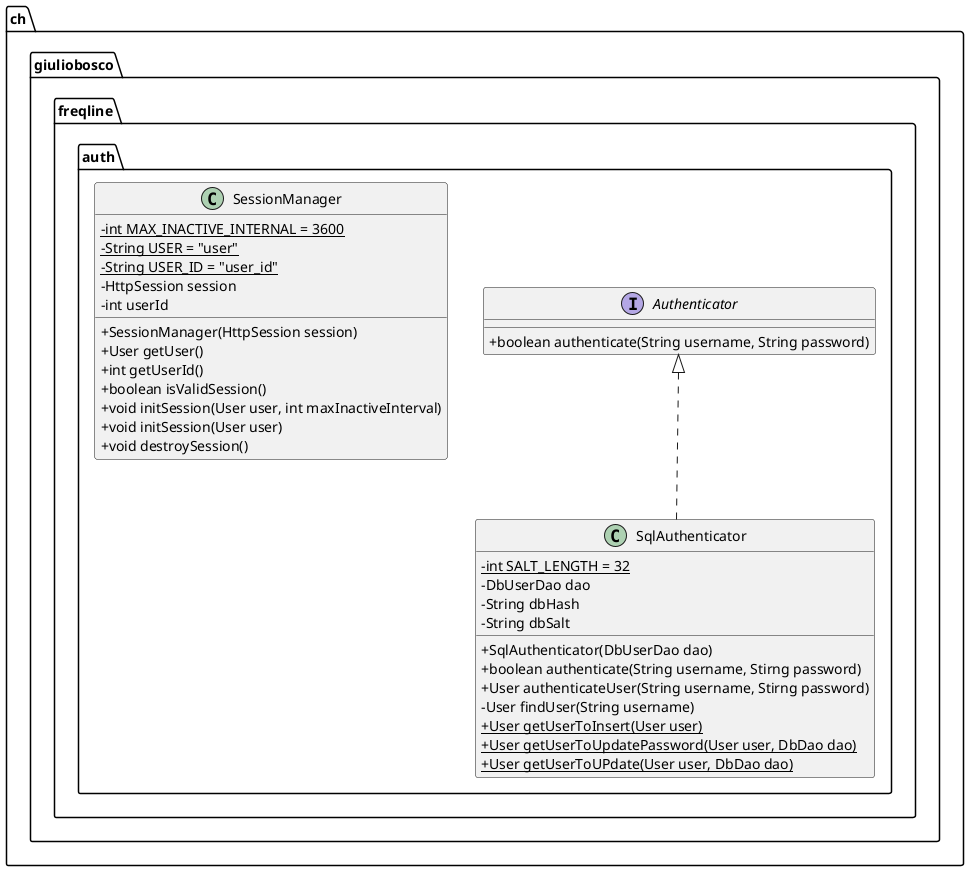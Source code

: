 @startuml
skinparam classAttributeIconSize 0

package ch.giuliobosco.freqline.auth {
    interface Authenticator {
        + boolean authenticate(String username, String password)
    }

    class SqlAuthenticator {
        - {static} int SALT_LENGTH = 32
        - DbUserDao dao
        - String dbHash
        - String dbSalt
        + SqlAuthenticator(DbUserDao dao)
        + boolean authenticate(String username, Stirng password)
        + User authenticateUser(String username, Stirng password)
        - User findUser(String username)
        + {static} User getUserToInsert(User user)
        + {static} User getUserToUpdatePassword(User user, DbDao dao)
        + {static} User getUserToUPdate(User user, DbDao dao)
    }
    Authenticator <|.. SqlAuthenticator

    class SessionManager {
        - {static} int MAX_INACTIVE_INTERNAL = 3600
        - {static} String USER = "user"
        - {static} String USER_ID = "user_id"
        - HttpSession session
        - int userId
        + SessionManager(HttpSession session)
        + User getUser()
        + int getUserId()
        + boolean isValidSession()
        + void initSession(User user, int maxInactiveInterval)
        + void initSession(User user)
        + void destroySession()
    }
}

@enduml
